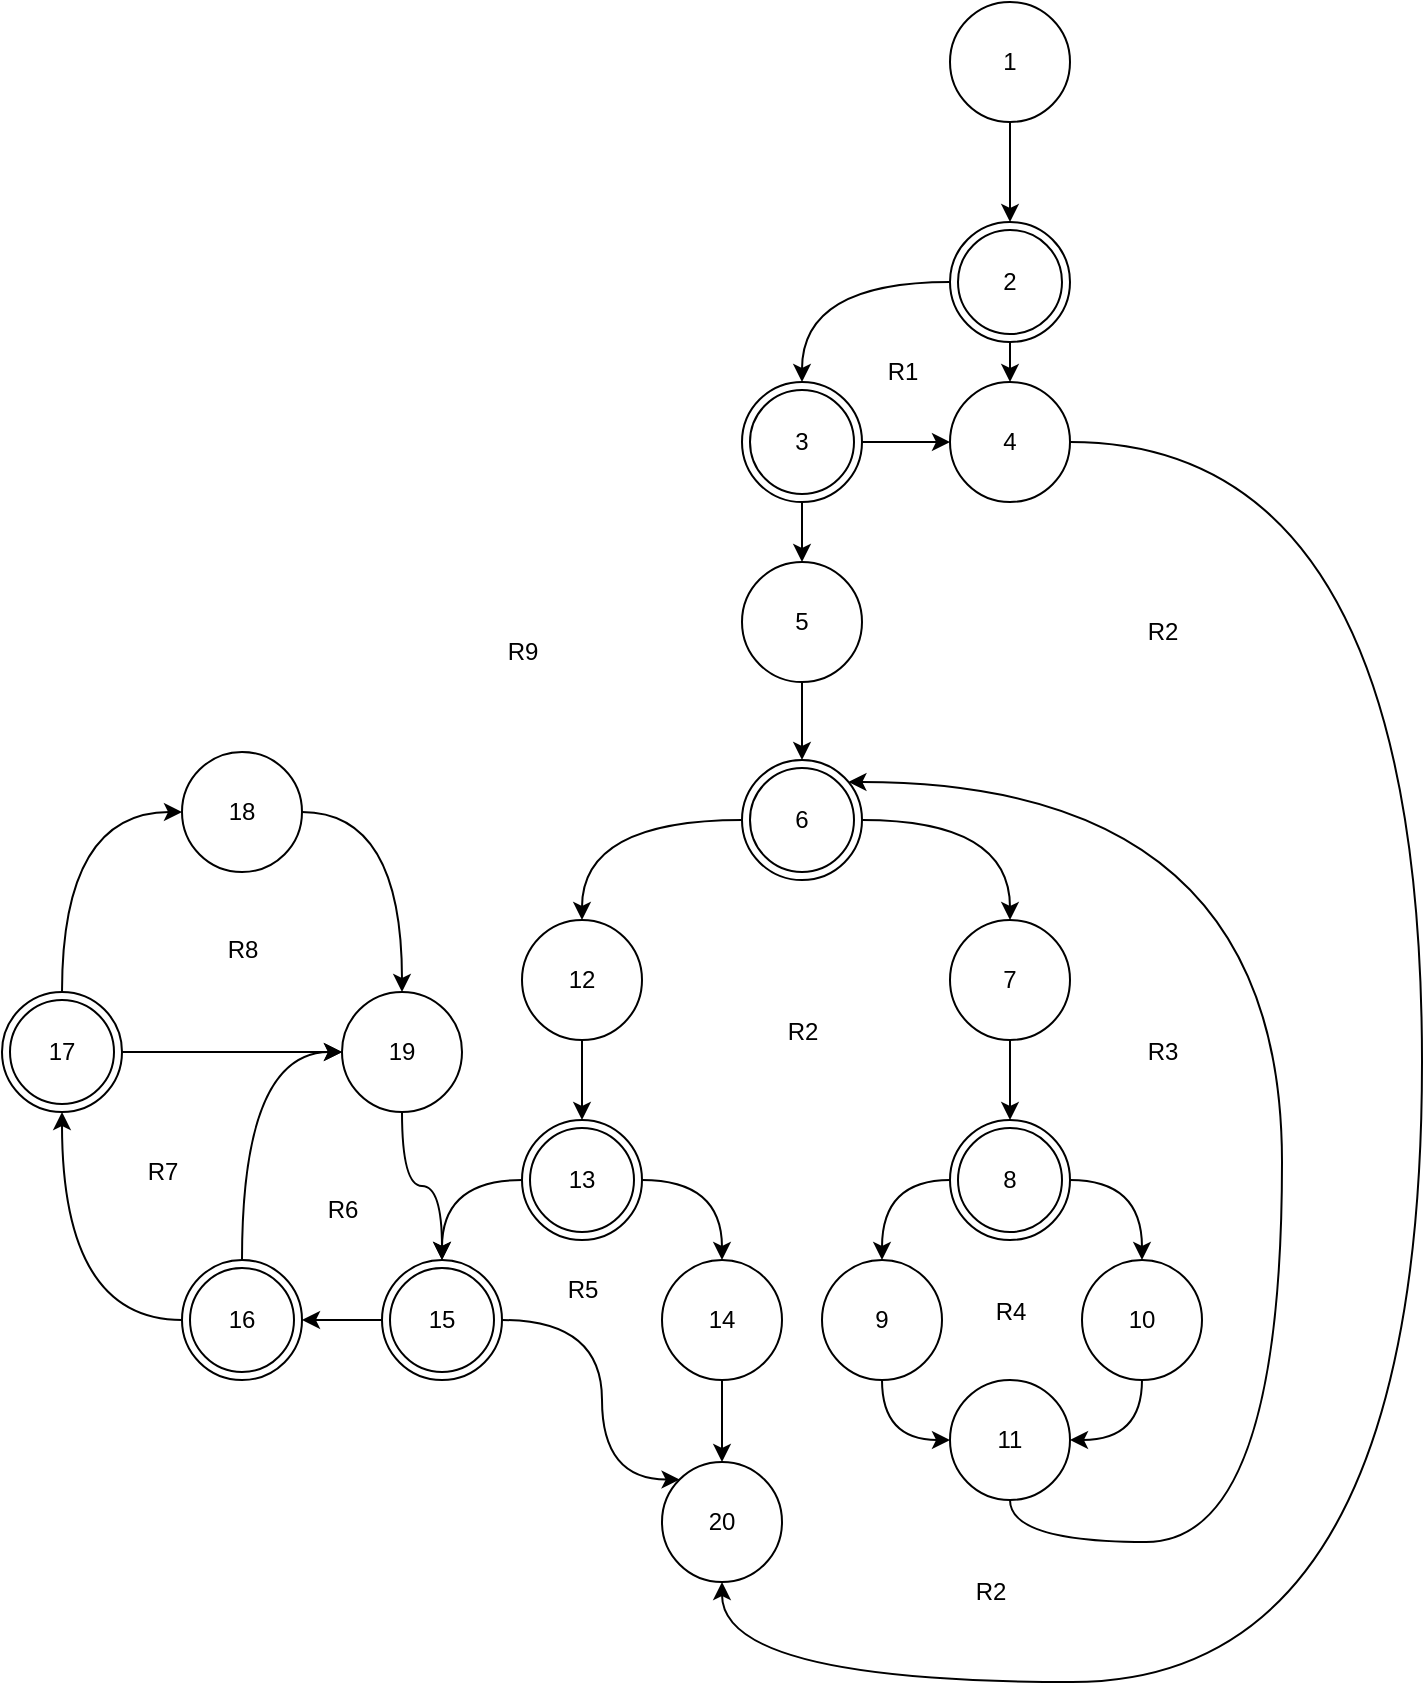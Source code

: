 <mxfile version="21.0.6" type="device"><diagram id="_P3WcdjXHYi9Jncbz_ZL" name="Page-1"><mxGraphModel dx="2261" dy="754" grid="1" gridSize="10" guides="1" tooltips="1" connect="1" arrows="1" fold="1" page="1" pageScale="1" pageWidth="827" pageHeight="1169" math="0" shadow="0"><root><mxCell id="0"/><mxCell id="1" parent="0"/><mxCell id="vJCfKgffCFRLduq6V0Hq-31" style="edgeStyle=orthogonalEdgeStyle;curved=1;rounded=0;orthogonalLoop=1;jettySize=auto;html=1;" parent="1" source="vJCfKgffCFRLduq6V0Hq-22" target="vJCfKgffCFRLduq6V0Hq-30" edge="1"><mxGeometry relative="1" as="geometry"/></mxCell><mxCell id="a89ikbWqn5pnQKYimGH7-13" style="edgeStyle=orthogonalEdgeStyle;rounded=0;orthogonalLoop=1;jettySize=auto;html=1;curved=1;" edge="1" parent="1" source="vJCfKgffCFRLduq6V0Hq-22" target="vJCfKgffCFRLduq6V0Hq-26"><mxGeometry relative="1" as="geometry"/></mxCell><mxCell id="vJCfKgffCFRLduq6V0Hq-22" value="2" style="ellipse;shape=doubleEllipse;whiteSpace=wrap;html=1;aspect=fixed;" parent="1" vertex="1"><mxGeometry x="354" y="320" width="60" height="60" as="geometry"/></mxCell><mxCell id="vJCfKgffCFRLduq6V0Hq-24" style="edgeStyle=orthogonalEdgeStyle;rounded=0;orthogonalLoop=1;jettySize=auto;html=1;curved=1;" parent="1" source="vJCfKgffCFRLduq6V0Hq-23" target="vJCfKgffCFRLduq6V0Hq-22" edge="1"><mxGeometry relative="1" as="geometry"/></mxCell><mxCell id="vJCfKgffCFRLduq6V0Hq-23" value="1" style="ellipse;whiteSpace=wrap;html=1;aspect=fixed;" parent="1" vertex="1"><mxGeometry x="354" y="210" width="60" height="60" as="geometry"/></mxCell><mxCell id="a89ikbWqn5pnQKYimGH7-14" style="edgeStyle=orthogonalEdgeStyle;rounded=0;orthogonalLoop=1;jettySize=auto;html=1;curved=1;" edge="1" parent="1" source="vJCfKgffCFRLduq6V0Hq-26" target="a89ikbWqn5pnQKYimGH7-3"><mxGeometry relative="1" as="geometry"><Array as="points"><mxPoint x="590" y="430"/><mxPoint x="590" y="1050"/><mxPoint x="240" y="1050"/></Array></mxGeometry></mxCell><mxCell id="vJCfKgffCFRLduq6V0Hq-26" value="4" style="ellipse;whiteSpace=wrap;html=1;aspect=fixed;" parent="1" vertex="1"><mxGeometry x="354" y="400" width="60" height="60" as="geometry"/></mxCell><mxCell id="vJCfKgffCFRLduq6V0Hq-33" style="edgeStyle=orthogonalEdgeStyle;curved=1;rounded=0;orthogonalLoop=1;jettySize=auto;html=1;" parent="1" source="vJCfKgffCFRLduq6V0Hq-30" target="vJCfKgffCFRLduq6V0Hq-26" edge="1"><mxGeometry relative="1" as="geometry"/></mxCell><mxCell id="vJCfKgffCFRLduq6V0Hq-37" style="edgeStyle=orthogonalEdgeStyle;curved=1;rounded=0;orthogonalLoop=1;jettySize=auto;html=1;" parent="1" source="vJCfKgffCFRLduq6V0Hq-30" target="vJCfKgffCFRLduq6V0Hq-34" edge="1"><mxGeometry relative="1" as="geometry"/></mxCell><mxCell id="vJCfKgffCFRLduq6V0Hq-30" value="3" style="ellipse;shape=doubleEllipse;whiteSpace=wrap;html=1;aspect=fixed;" parent="1" vertex="1"><mxGeometry x="250" y="400" width="60" height="60" as="geometry"/></mxCell><mxCell id="vJCfKgffCFRLduq6V0Hq-39" style="edgeStyle=orthogonalEdgeStyle;curved=1;rounded=0;orthogonalLoop=1;jettySize=auto;html=1;" parent="1" source="vJCfKgffCFRLduq6V0Hq-34" target="vJCfKgffCFRLduq6V0Hq-38" edge="1"><mxGeometry relative="1" as="geometry"/></mxCell><mxCell id="vJCfKgffCFRLduq6V0Hq-34" value="5" style="ellipse;whiteSpace=wrap;html=1;aspect=fixed;" parent="1" vertex="1"><mxGeometry x="250" y="490" width="60" height="60" as="geometry"/></mxCell><mxCell id="vJCfKgffCFRLduq6V0Hq-43" style="edgeStyle=orthogonalEdgeStyle;curved=1;rounded=0;orthogonalLoop=1;jettySize=auto;html=1;" parent="1" source="vJCfKgffCFRLduq6V0Hq-38" target="vJCfKgffCFRLduq6V0Hq-42" edge="1"><mxGeometry relative="1" as="geometry"/></mxCell><mxCell id="a89ikbWqn5pnQKYimGH7-11" style="edgeStyle=orthogonalEdgeStyle;rounded=0;orthogonalLoop=1;jettySize=auto;html=1;curved=1;" edge="1" parent="1" source="vJCfKgffCFRLduq6V0Hq-38" target="vJCfKgffCFRLduq6V0Hq-40"><mxGeometry relative="1" as="geometry"/></mxCell><mxCell id="vJCfKgffCFRLduq6V0Hq-38" value="6" style="ellipse;shape=doubleEllipse;whiteSpace=wrap;html=1;aspect=fixed;" parent="1" vertex="1"><mxGeometry x="250" y="589" width="60" height="60" as="geometry"/></mxCell><mxCell id="CUwD3MOTFL6Vby8LgadY-9" style="edgeStyle=orthogonalEdgeStyle;curved=1;rounded=0;orthogonalLoop=1;jettySize=auto;html=1;entryX=0.5;entryY=0;entryDx=0;entryDy=0;" parent="1" source="vJCfKgffCFRLduq6V0Hq-40" target="CUwD3MOTFL6Vby8LgadY-8" edge="1"><mxGeometry relative="1" as="geometry"/></mxCell><mxCell id="vJCfKgffCFRLduq6V0Hq-40" value="12" style="ellipse;whiteSpace=wrap;html=1;aspect=fixed;" parent="1" vertex="1"><mxGeometry x="140" y="669" width="60" height="60" as="geometry"/></mxCell><mxCell id="vJCfKgffCFRLduq6V0Hq-45" style="edgeStyle=orthogonalEdgeStyle;curved=1;rounded=0;orthogonalLoop=1;jettySize=auto;html=1;entryX=0.5;entryY=0;entryDx=0;entryDy=0;" parent="1" source="vJCfKgffCFRLduq6V0Hq-42" target="vJCfKgffCFRLduq6V0Hq-44" edge="1"><mxGeometry relative="1" as="geometry"/></mxCell><mxCell id="vJCfKgffCFRLduq6V0Hq-42" value="7" style="ellipse;whiteSpace=wrap;html=1;aspect=fixed;" parent="1" vertex="1"><mxGeometry x="354" y="669" width="60" height="60" as="geometry"/></mxCell><mxCell id="vJCfKgffCFRLduq6V0Hq-47" style="edgeStyle=orthogonalEdgeStyle;curved=1;rounded=0;orthogonalLoop=1;jettySize=auto;html=1;" parent="1" source="vJCfKgffCFRLduq6V0Hq-44" target="vJCfKgffCFRLduq6V0Hq-46" edge="1"><mxGeometry relative="1" as="geometry"/></mxCell><mxCell id="vJCfKgffCFRLduq6V0Hq-50" style="edgeStyle=orthogonalEdgeStyle;curved=1;rounded=0;orthogonalLoop=1;jettySize=auto;html=1;" parent="1" source="vJCfKgffCFRLduq6V0Hq-44" target="CUwD3MOTFL6Vby8LgadY-3" edge="1"><mxGeometry relative="1" as="geometry"><mxPoint x="290" y="869.0" as="targetPoint"/></mxGeometry></mxCell><mxCell id="vJCfKgffCFRLduq6V0Hq-44" value="8" style="ellipse;shape=doubleEllipse;whiteSpace=wrap;html=1;aspect=fixed;" parent="1" vertex="1"><mxGeometry x="354" y="769" width="60" height="60" as="geometry"/></mxCell><mxCell id="a89ikbWqn5pnQKYimGH7-7" style="edgeStyle=orthogonalEdgeStyle;rounded=0;orthogonalLoop=1;jettySize=auto;html=1;entryX=1;entryY=0.5;entryDx=0;entryDy=0;curved=1;" edge="1" parent="1" source="vJCfKgffCFRLduq6V0Hq-46" target="CUwD3MOTFL6Vby8LgadY-4"><mxGeometry relative="1" as="geometry"><Array as="points"><mxPoint x="450" y="929"/></Array></mxGeometry></mxCell><mxCell id="vJCfKgffCFRLduq6V0Hq-46" value="10" style="ellipse;whiteSpace=wrap;html=1;aspect=fixed;" parent="1" vertex="1"><mxGeometry x="420" y="839" width="60" height="60" as="geometry"/></mxCell><mxCell id="a89ikbWqn5pnQKYimGH7-8" style="edgeStyle=orthogonalEdgeStyle;rounded=0;orthogonalLoop=1;jettySize=auto;html=1;curved=1;exitX=0.5;exitY=1;exitDx=0;exitDy=0;" edge="1" parent="1" source="CUwD3MOTFL6Vby8LgadY-3" target="CUwD3MOTFL6Vby8LgadY-4"><mxGeometry relative="1" as="geometry"><Array as="points"><mxPoint x="320" y="929"/></Array></mxGeometry></mxCell><mxCell id="CUwD3MOTFL6Vby8LgadY-3" value="9" style="ellipse;whiteSpace=wrap;html=1;aspect=fixed;" parent="1" vertex="1"><mxGeometry x="290" y="839" width="60" height="60" as="geometry"/></mxCell><mxCell id="a89ikbWqn5pnQKYimGH7-10" style="edgeStyle=orthogonalEdgeStyle;rounded=0;orthogonalLoop=1;jettySize=auto;html=1;curved=1;" edge="1" parent="1" source="CUwD3MOTFL6Vby8LgadY-4" target="vJCfKgffCFRLduq6V0Hq-38"><mxGeometry relative="1" as="geometry"><Array as="points"><mxPoint x="384" y="980"/><mxPoint x="520" y="980"/><mxPoint x="520" y="600"/></Array></mxGeometry></mxCell><mxCell id="CUwD3MOTFL6Vby8LgadY-4" value="11" style="ellipse;whiteSpace=wrap;html=1;aspect=fixed;" parent="1" vertex="1"><mxGeometry x="354" y="899" width="60" height="60" as="geometry"/></mxCell><mxCell id="CUwD3MOTFL6Vby8LgadY-25" style="edgeStyle=orthogonalEdgeStyle;curved=1;rounded=0;orthogonalLoop=1;jettySize=auto;html=1;" parent="1" source="CUwD3MOTFL6Vby8LgadY-8" target="a89ikbWqn5pnQKYimGH7-2" edge="1"><mxGeometry relative="1" as="geometry"><mxPoint x="270" y="780" as="targetPoint"/></mxGeometry></mxCell><mxCell id="a89ikbWqn5pnQKYimGH7-6" style="edgeStyle=orthogonalEdgeStyle;rounded=0;orthogonalLoop=1;jettySize=auto;html=1;curved=1;" edge="1" parent="1" source="CUwD3MOTFL6Vby8LgadY-8" target="CUwD3MOTFL6Vby8LgadY-12"><mxGeometry relative="1" as="geometry"/></mxCell><mxCell id="CUwD3MOTFL6Vby8LgadY-8" value="13" style="ellipse;shape=doubleEllipse;whiteSpace=wrap;html=1;aspect=fixed;" parent="1" vertex="1"><mxGeometry x="140" y="769" width="60" height="60" as="geometry"/></mxCell><mxCell id="CUwD3MOTFL6Vby8LgadY-23" style="edgeStyle=orthogonalEdgeStyle;curved=1;rounded=0;orthogonalLoop=1;jettySize=auto;html=1;" parent="1" source="CUwD3MOTFL6Vby8LgadY-12" target="CUwD3MOTFL6Vby8LgadY-13" edge="1"><mxGeometry relative="1" as="geometry"/></mxCell><mxCell id="a89ikbWqn5pnQKYimGH7-22" style="edgeStyle=orthogonalEdgeStyle;rounded=0;orthogonalLoop=1;jettySize=auto;html=1;entryX=0;entryY=0;entryDx=0;entryDy=0;curved=1;" edge="1" parent="1" source="CUwD3MOTFL6Vby8LgadY-12" target="a89ikbWqn5pnQKYimGH7-3"><mxGeometry relative="1" as="geometry"><Array as="points"><mxPoint x="180" y="869"/><mxPoint x="180" y="949"/></Array></mxGeometry></mxCell><mxCell id="CUwD3MOTFL6Vby8LgadY-12" value="15" style="ellipse;shape=doubleEllipse;whiteSpace=wrap;html=1;aspect=fixed;" parent="1" vertex="1"><mxGeometry x="70" y="839" width="60" height="60" as="geometry"/></mxCell><mxCell id="CUwD3MOTFL6Vby8LgadY-22" style="edgeStyle=orthogonalEdgeStyle;curved=1;rounded=0;orthogonalLoop=1;jettySize=auto;html=1;" parent="1" source="CUwD3MOTFL6Vby8LgadY-13" target="CUwD3MOTFL6Vby8LgadY-15" edge="1"><mxGeometry relative="1" as="geometry"/></mxCell><mxCell id="a89ikbWqn5pnQKYimGH7-26" style="edgeStyle=orthogonalEdgeStyle;rounded=0;orthogonalLoop=1;jettySize=auto;html=1;curved=1;" edge="1" parent="1" source="CUwD3MOTFL6Vby8LgadY-13" target="CUwD3MOTFL6Vby8LgadY-17"><mxGeometry relative="1" as="geometry"><Array as="points"><mxPoint y="735"/></Array></mxGeometry></mxCell><mxCell id="CUwD3MOTFL6Vby8LgadY-13" value="16" style="ellipse;shape=doubleEllipse;whiteSpace=wrap;html=1;aspect=fixed;" parent="1" vertex="1"><mxGeometry x="-30" y="839" width="60" height="60" as="geometry"/></mxCell><mxCell id="CUwD3MOTFL6Vby8LgadY-19" style="edgeStyle=orthogonalEdgeStyle;curved=1;rounded=0;orthogonalLoop=1;jettySize=auto;html=1;" parent="1" source="CUwD3MOTFL6Vby8LgadY-15" target="CUwD3MOTFL6Vby8LgadY-17" edge="1"><mxGeometry relative="1" as="geometry"/></mxCell><mxCell id="CUwD3MOTFL6Vby8LgadY-21" style="edgeStyle=orthogonalEdgeStyle;curved=1;rounded=0;orthogonalLoop=1;jettySize=auto;html=1;" parent="1" source="CUwD3MOTFL6Vby8LgadY-15" target="CUwD3MOTFL6Vby8LgadY-16" edge="1"><mxGeometry relative="1" as="geometry"><Array as="points"><mxPoint x="-90" y="615"/></Array></mxGeometry></mxCell><mxCell id="CUwD3MOTFL6Vby8LgadY-15" value="17" style="ellipse;shape=doubleEllipse;whiteSpace=wrap;html=1;aspect=fixed;" parent="1" vertex="1"><mxGeometry x="-120" y="705" width="60" height="60" as="geometry"/></mxCell><mxCell id="CUwD3MOTFL6Vby8LgadY-20" style="edgeStyle=orthogonalEdgeStyle;curved=1;rounded=0;orthogonalLoop=1;jettySize=auto;html=1;" parent="1" source="CUwD3MOTFL6Vby8LgadY-16" target="CUwD3MOTFL6Vby8LgadY-17" edge="1"><mxGeometry relative="1" as="geometry"/></mxCell><mxCell id="CUwD3MOTFL6Vby8LgadY-16" value="18" style="ellipse;whiteSpace=wrap;html=1;aspect=fixed;" parent="1" vertex="1"><mxGeometry x="-30" y="585" width="60" height="60" as="geometry"/></mxCell><mxCell id="a89ikbWqn5pnQKYimGH7-25" style="edgeStyle=orthogonalEdgeStyle;rounded=0;orthogonalLoop=1;jettySize=auto;html=1;curved=1;" edge="1" parent="1" source="CUwD3MOTFL6Vby8LgadY-17" target="CUwD3MOTFL6Vby8LgadY-12"><mxGeometry relative="1" as="geometry"/></mxCell><mxCell id="CUwD3MOTFL6Vby8LgadY-17" value="19" style="ellipse;whiteSpace=wrap;html=1;aspect=fixed;" parent="1" vertex="1"><mxGeometry x="50" y="705" width="60" height="60" as="geometry"/></mxCell><mxCell id="a89ikbWqn5pnQKYimGH7-4" style="edgeStyle=orthogonalEdgeStyle;rounded=0;orthogonalLoop=1;jettySize=auto;html=1;" edge="1" parent="1" source="a89ikbWqn5pnQKYimGH7-2" target="a89ikbWqn5pnQKYimGH7-3"><mxGeometry relative="1" as="geometry"/></mxCell><mxCell id="a89ikbWqn5pnQKYimGH7-2" value="14" style="ellipse;whiteSpace=wrap;html=1;aspect=fixed;" vertex="1" parent="1"><mxGeometry x="210" y="839" width="60" height="60" as="geometry"/></mxCell><mxCell id="a89ikbWqn5pnQKYimGH7-3" value="20" style="ellipse;whiteSpace=wrap;html=1;aspect=fixed;" vertex="1" parent="1"><mxGeometry x="210" y="940" width="60" height="60" as="geometry"/></mxCell><mxCell id="a89ikbWqn5pnQKYimGH7-16" value="R1" style="text;html=1;align=center;verticalAlign=middle;resizable=0;points=[];autosize=1;strokeColor=none;fillColor=none;" vertex="1" parent="1"><mxGeometry x="310" y="380" width="40" height="30" as="geometry"/></mxCell><mxCell id="a89ikbWqn5pnQKYimGH7-17" value="R2" style="text;html=1;align=center;verticalAlign=middle;resizable=0;points=[];autosize=1;strokeColor=none;fillColor=none;" vertex="1" parent="1"><mxGeometry x="440" y="510" width="40" height="30" as="geometry"/></mxCell><mxCell id="a89ikbWqn5pnQKYimGH7-18" value="R3" style="text;html=1;align=center;verticalAlign=middle;resizable=0;points=[];autosize=1;strokeColor=none;fillColor=none;" vertex="1" parent="1"><mxGeometry x="440" y="720" width="40" height="30" as="geometry"/></mxCell><mxCell id="a89ikbWqn5pnQKYimGH7-19" value="R2" style="text;html=1;align=center;verticalAlign=middle;resizable=0;points=[];autosize=1;strokeColor=none;fillColor=none;" vertex="1" parent="1"><mxGeometry x="260" y="710" width="40" height="30" as="geometry"/></mxCell><mxCell id="a89ikbWqn5pnQKYimGH7-20" value="R2" style="text;html=1;align=center;verticalAlign=middle;resizable=0;points=[];autosize=1;strokeColor=none;fillColor=none;" vertex="1" parent="1"><mxGeometry x="354" y="990" width="40" height="30" as="geometry"/></mxCell><mxCell id="a89ikbWqn5pnQKYimGH7-21" value="R4" style="text;html=1;align=center;verticalAlign=middle;resizable=0;points=[];autosize=1;strokeColor=none;fillColor=none;" vertex="1" parent="1"><mxGeometry x="364" y="850" width="40" height="30" as="geometry"/></mxCell><mxCell id="a89ikbWqn5pnQKYimGH7-27" value="R5" style="text;html=1;align=center;verticalAlign=middle;resizable=0;points=[];autosize=1;strokeColor=none;fillColor=none;" vertex="1" parent="1"><mxGeometry x="150" y="839" width="40" height="30" as="geometry"/></mxCell><mxCell id="a89ikbWqn5pnQKYimGH7-28" value="R6" style="text;html=1;align=center;verticalAlign=middle;resizable=0;points=[];autosize=1;strokeColor=none;fillColor=none;" vertex="1" parent="1"><mxGeometry x="30" y="799" width="40" height="30" as="geometry"/></mxCell><mxCell id="a89ikbWqn5pnQKYimGH7-29" value="R7" style="text;html=1;align=center;verticalAlign=middle;resizable=0;points=[];autosize=1;strokeColor=none;fillColor=none;" vertex="1" parent="1"><mxGeometry x="-60" y="780" width="40" height="30" as="geometry"/></mxCell><mxCell id="a89ikbWqn5pnQKYimGH7-30" value="R8" style="text;html=1;align=center;verticalAlign=middle;resizable=0;points=[];autosize=1;strokeColor=none;fillColor=none;" vertex="1" parent="1"><mxGeometry x="-20" y="669" width="40" height="30" as="geometry"/></mxCell><mxCell id="a89ikbWqn5pnQKYimGH7-31" value="R9" style="text;html=1;align=center;verticalAlign=middle;resizable=0;points=[];autosize=1;strokeColor=none;fillColor=none;" vertex="1" parent="1"><mxGeometry x="120" y="520" width="40" height="30" as="geometry"/></mxCell></root></mxGraphModel></diagram></mxfile>